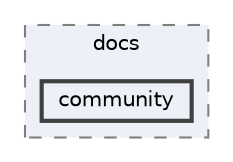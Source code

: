 digraph "/home/ale/sparse-matrix/json/docs/mkdocs/docs/community"
{
 // LATEX_PDF_SIZE
  bgcolor="transparent";
  edge [fontname=Helvetica,fontsize=10,labelfontname=Helvetica,labelfontsize=10];
  node [fontname=Helvetica,fontsize=10,shape=box,height=0.2,width=0.4];
  compound=true
  subgraph clusterdir_768fd88be8e84baf5ea3225cb5d69a58 {
    graph [ bgcolor="#edf0f7", pencolor="grey50", label="docs", fontname=Helvetica,fontsize=10 style="filled,dashed", URL="dir_768fd88be8e84baf5ea3225cb5d69a58.html",tooltip=""]
  dir_8cbfb012dcd47a98ed6199f90f449cbb [label="community", fillcolor="#edf0f7", color="grey25", style="filled,bold", URL="dir_8cbfb012dcd47a98ed6199f90f449cbb.html",tooltip=""];
  }
}
